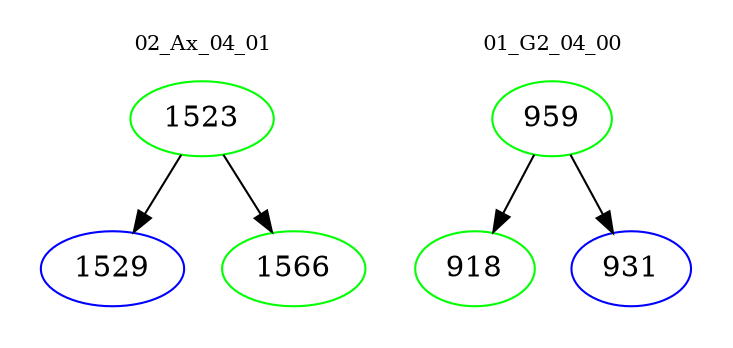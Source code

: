 digraph{
subgraph cluster_0 {
color = white
label = "02_Ax_04_01";
fontsize=10;
T0_1523 [label="1523", color="green"]
T0_1523 -> T0_1529 [color="black"]
T0_1529 [label="1529", color="blue"]
T0_1523 -> T0_1566 [color="black"]
T0_1566 [label="1566", color="green"]
}
subgraph cluster_1 {
color = white
label = "01_G2_04_00";
fontsize=10;
T1_959 [label="959", color="green"]
T1_959 -> T1_918 [color="black"]
T1_918 [label="918", color="green"]
T1_959 -> T1_931 [color="black"]
T1_931 [label="931", color="blue"]
}
}
